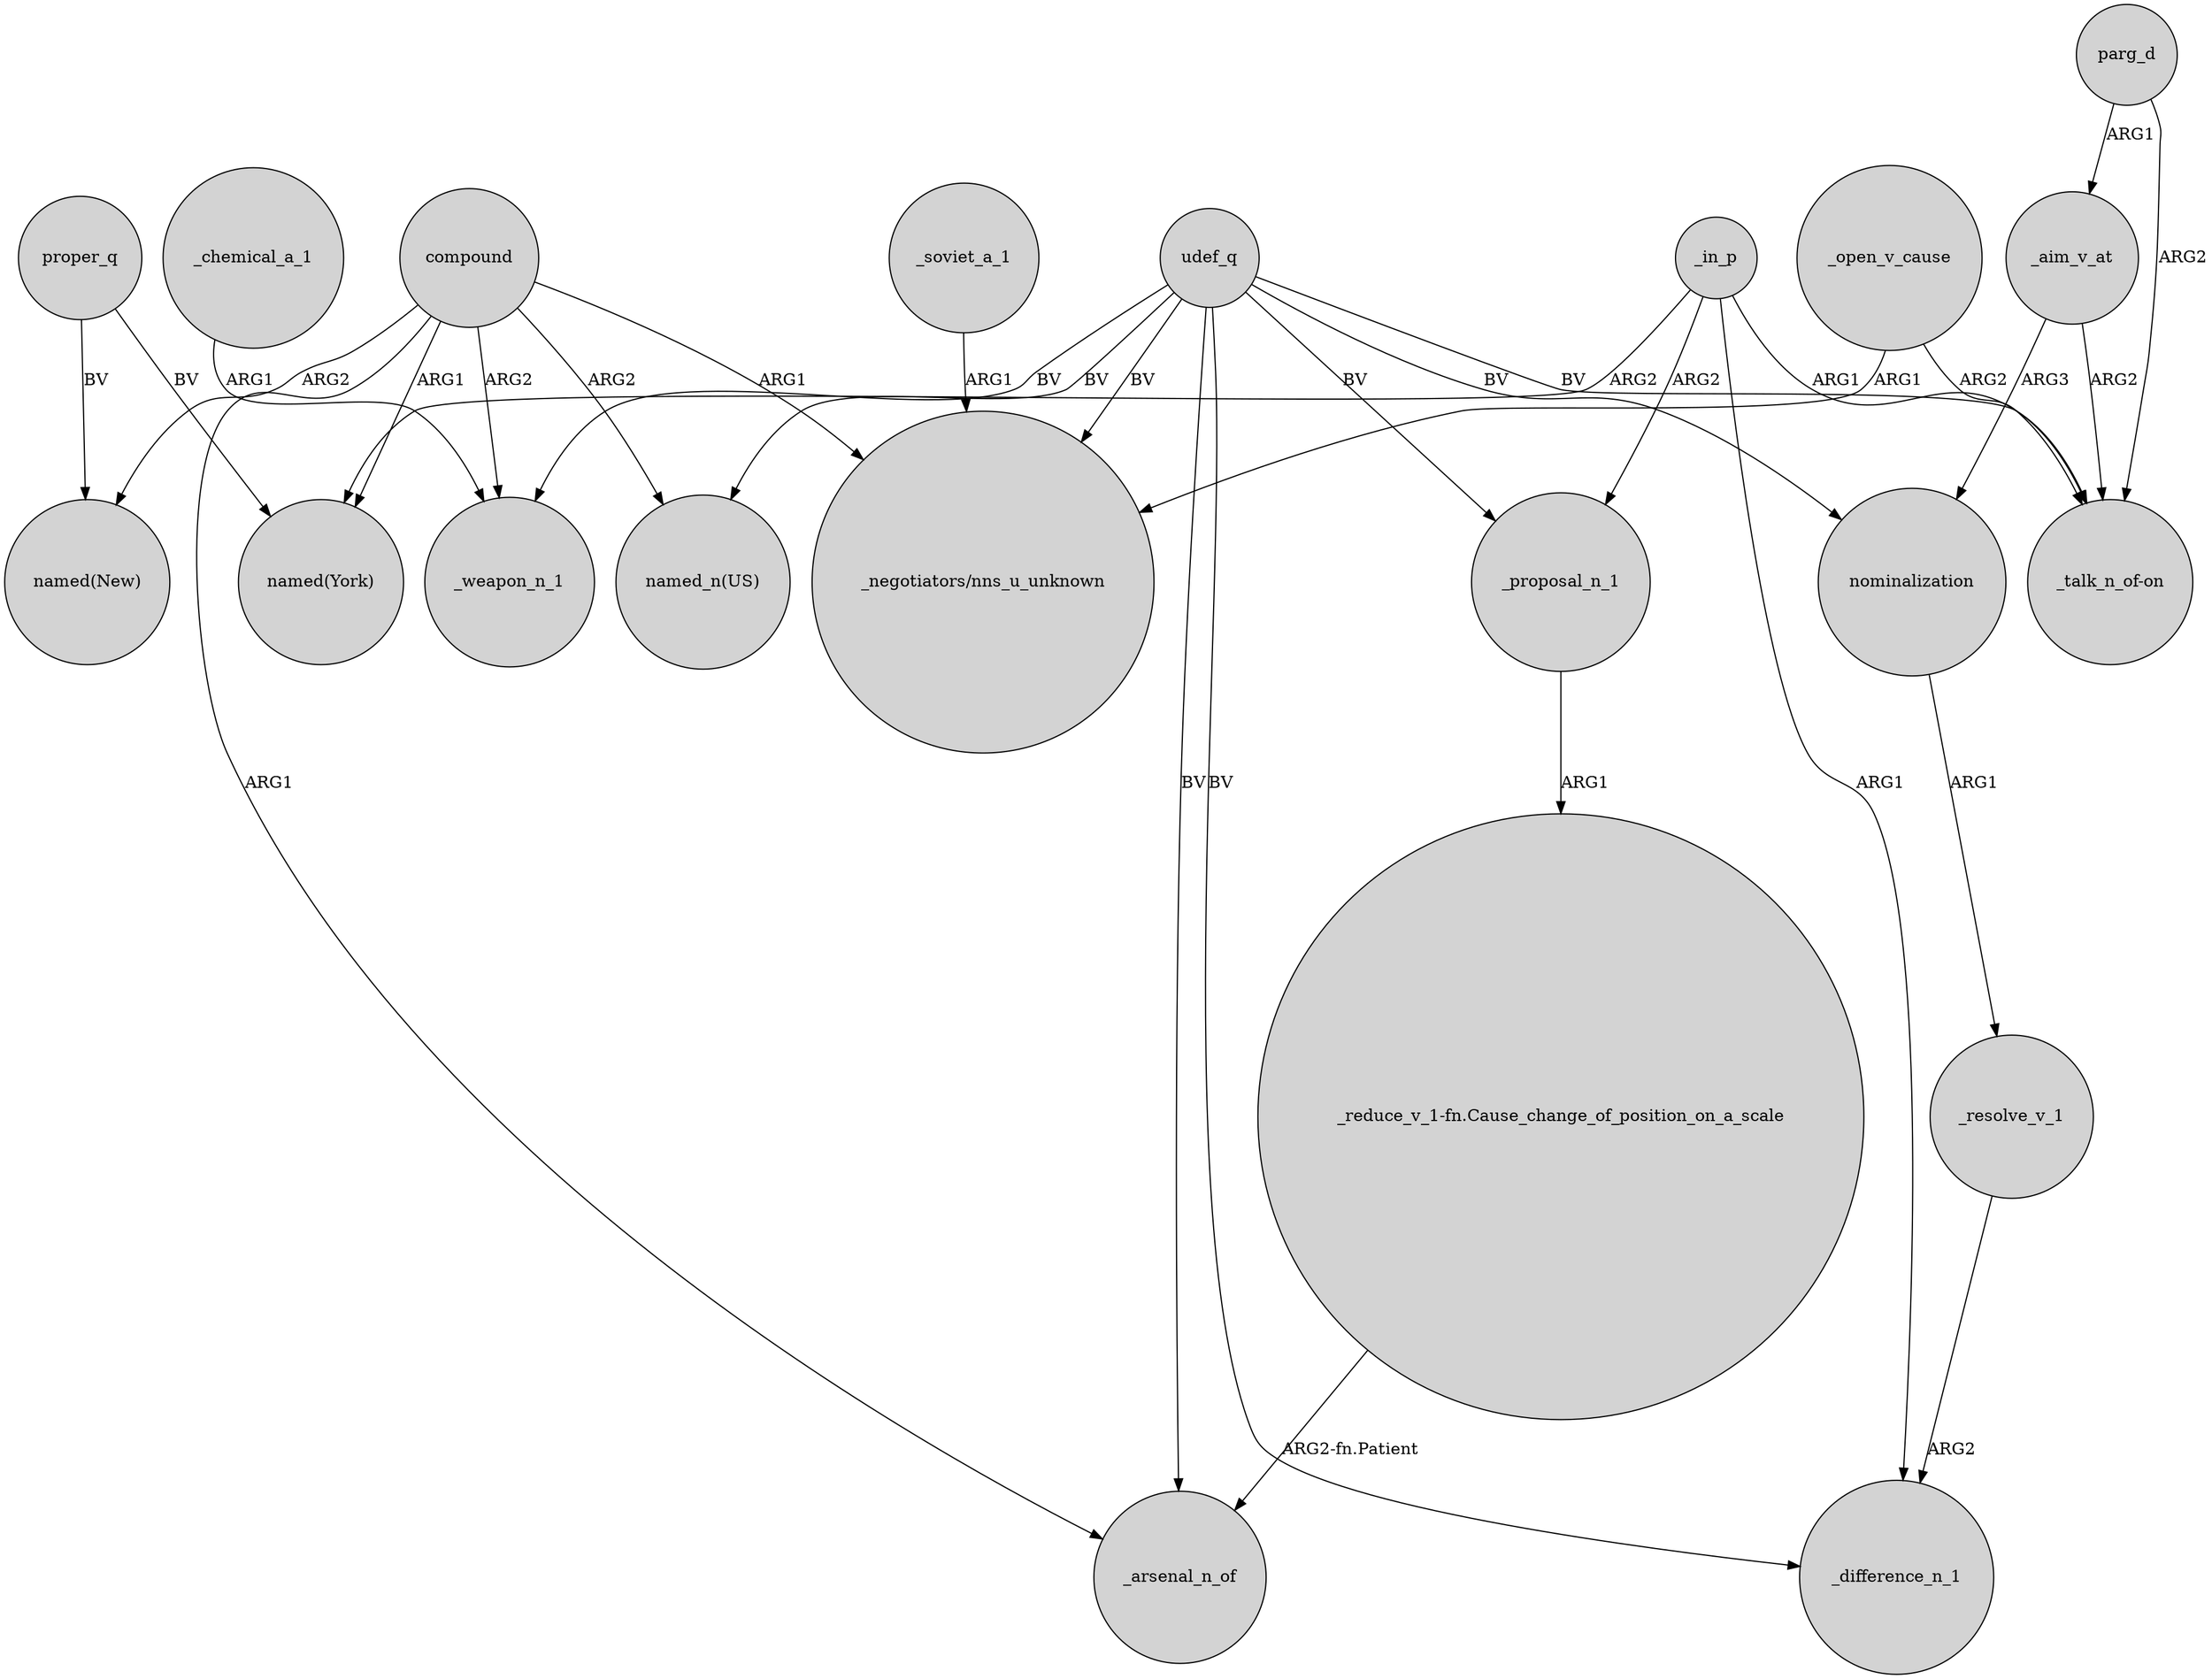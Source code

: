 digraph {
	node [shape=circle style=filled]
	udef_q -> "_negotiators/nns_u_unknown" [label=BV]
	parg_d -> "_talk_n_of-on" [label=ARG2]
	udef_q -> "named_n(US)" [label=BV]
	compound -> "named(New)" [label=ARG2]
	parg_d -> _aim_v_at [label=ARG1]
	_in_p -> _proposal_n_1 [label=ARG2]
	proper_q -> "named(New)" [label=BV]
	_aim_v_at -> nominalization [label=ARG3]
	udef_q -> _proposal_n_1 [label=BV]
	udef_q -> _weapon_n_1 [label=BV]
	nominalization -> _resolve_v_1 [label=ARG1]
	compound -> "named_n(US)" [label=ARG2]
	_resolve_v_1 -> _difference_n_1 [label=ARG2]
	_in_p -> "_talk_n_of-on" [label=ARG1]
	_aim_v_at -> "_talk_n_of-on" [label=ARG2]
	compound -> "named(York)" [label=ARG1]
	compound -> "_negotiators/nns_u_unknown" [label=ARG1]
	udef_q -> "_talk_n_of-on" [label=BV]
	_proposal_n_1 -> "_reduce_v_1-fn.Cause_change_of_position_on_a_scale" [label=ARG1]
	_in_p -> _difference_n_1 [label=ARG1]
	"_reduce_v_1-fn.Cause_change_of_position_on_a_scale" -> _arsenal_n_of [label="ARG2-fn.Patient"]
	udef_q -> nominalization [label=BV]
	_in_p -> "named(York)" [label=ARG2]
	_soviet_a_1 -> "_negotiators/nns_u_unknown" [label=ARG1]
	compound -> _arsenal_n_of [label=ARG1]
	_open_v_cause -> "_negotiators/nns_u_unknown" [label=ARG1]
	_open_v_cause -> "_talk_n_of-on" [label=ARG2]
	udef_q -> _difference_n_1 [label=BV]
	compound -> _weapon_n_1 [label=ARG2]
	udef_q -> _arsenal_n_of [label=BV]
	proper_q -> "named(York)" [label=BV]
	_chemical_a_1 -> _weapon_n_1 [label=ARG1]
}
